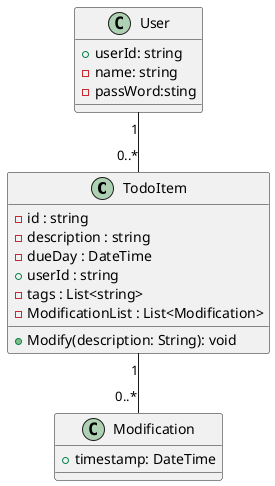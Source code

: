 @startuml
 
class TodoItem {
    - id : string
    - description : string
    - dueDay : DateTime
    + userId : string
    - tags : List<string>
    - ModificationList : List<Modification> 
    + Modify(description: String): void
}
class User{
  + userId: string
  - name: string
  - passWord:sting
}
class Modification{
    + timestamp: DateTime
}
User "1" -- "0..*" TodoItem
TodoItem "1" -- "0..*" Modification
@enduml